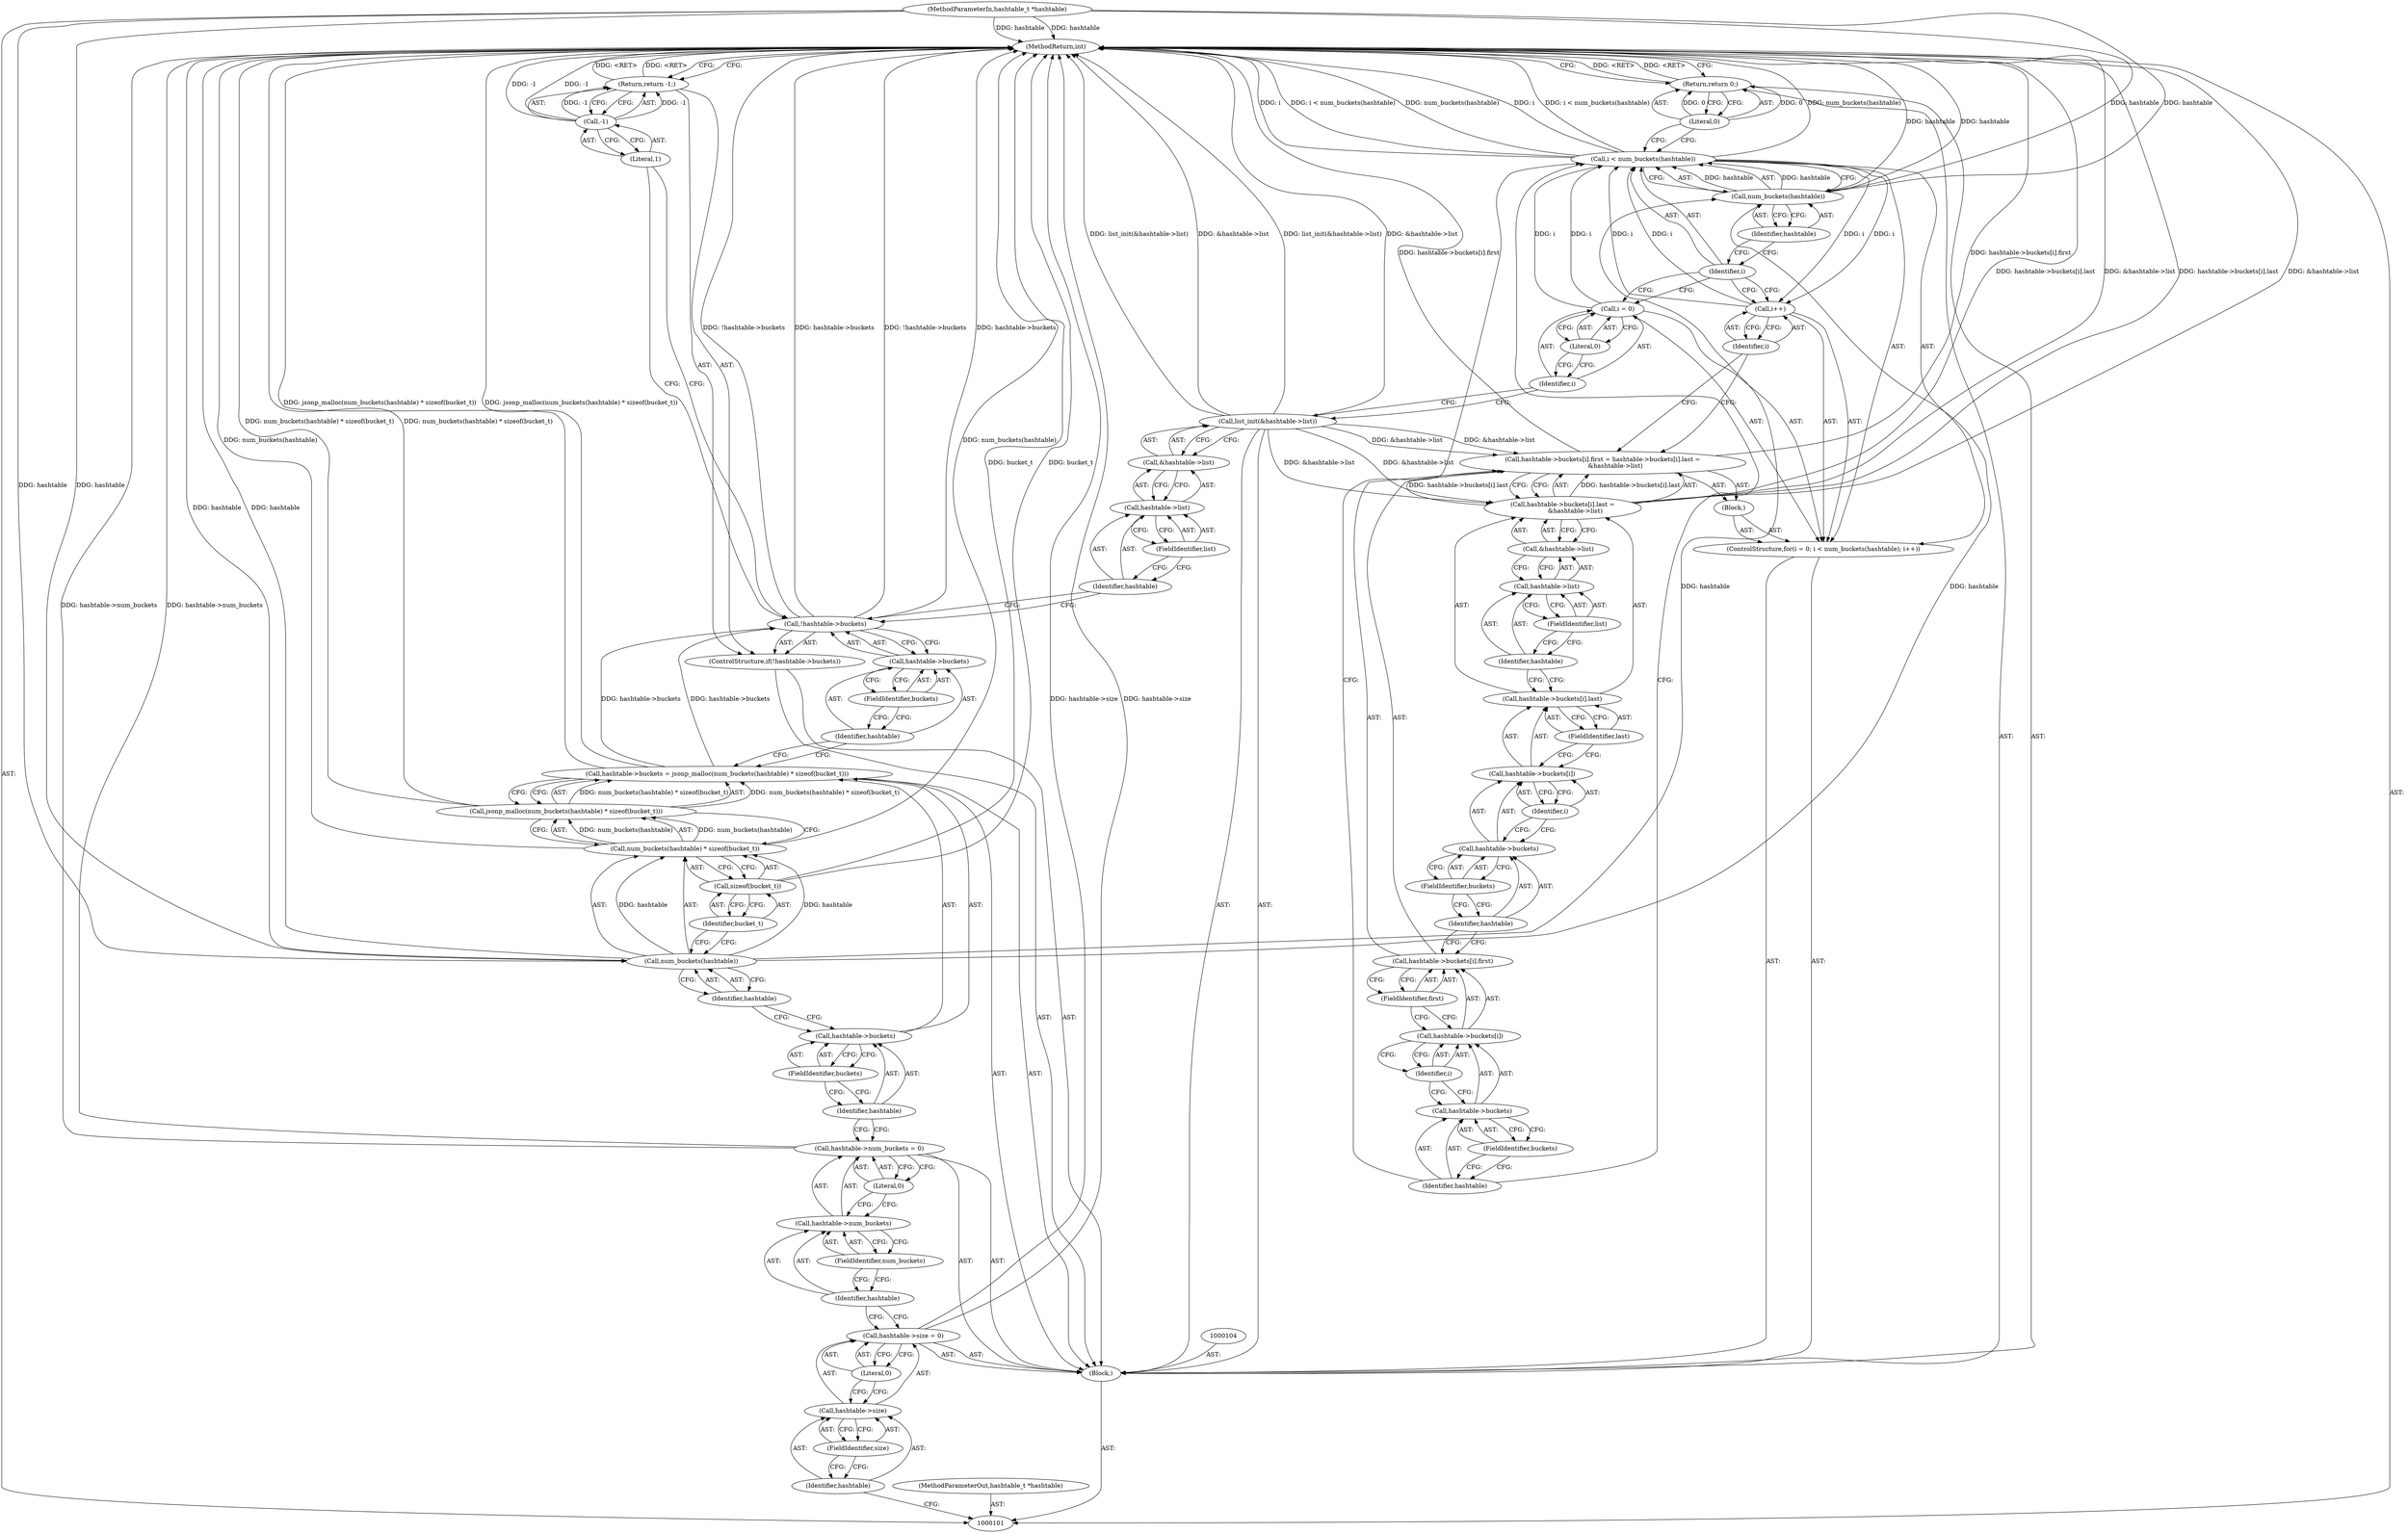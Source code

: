 digraph "1_jansson_8f80c2d83808150724d31793e6ade92749b1faa4_4" {
"1000171" [label="(MethodReturn,int)"];
"1000102" [label="(MethodParameterIn,hashtable_t *hashtable)"];
"1000240" [label="(MethodParameterOut,hashtable_t *hashtable)"];
"1000134" [label="(Call,&hashtable->list)"];
"1000135" [label="(Call,hashtable->list)"];
"1000136" [label="(Identifier,hashtable)"];
"1000137" [label="(FieldIdentifier,list)"];
"1000133" [label="(Call,list_init(&hashtable->list))"];
"1000141" [label="(Literal,0)"];
"1000142" [label="(Call,i < num_buckets(hashtable))"];
"1000143" [label="(Identifier,i)"];
"1000144" [label="(Call,num_buckets(hashtable))"];
"1000145" [label="(Identifier,hashtable)"];
"1000138" [label="(ControlStructure,for(i = 0; i < num_buckets(hashtable); i++))"];
"1000146" [label="(Call,i++)"];
"1000147" [label="(Identifier,i)"];
"1000139" [label="(Call,i = 0)"];
"1000140" [label="(Identifier,i)"];
"1000148" [label="(Block,)"];
"1000154" [label="(FieldIdentifier,buckets)"];
"1000155" [label="(Identifier,i)"];
"1000156" [label="(FieldIdentifier,first)"];
"1000157" [label="(Call,hashtable->buckets[i].last =\n             &hashtable->list)"];
"1000158" [label="(Call,hashtable->buckets[i].last)"];
"1000159" [label="(Call,hashtable->buckets[i])"];
"1000160" [label="(Call,hashtable->buckets)"];
"1000161" [label="(Identifier,hashtable)"];
"1000162" [label="(FieldIdentifier,buckets)"];
"1000163" [label="(Identifier,i)"];
"1000164" [label="(FieldIdentifier,last)"];
"1000149" [label="(Call,hashtable->buckets[i].first = hashtable->buckets[i].last =\n             &hashtable->list)"];
"1000150" [label="(Call,hashtable->buckets[i].first)"];
"1000151" [label="(Call,hashtable->buckets[i])"];
"1000152" [label="(Call,hashtable->buckets)"];
"1000153" [label="(Identifier,hashtable)"];
"1000165" [label="(Call,&hashtable->list)"];
"1000166" [label="(Call,hashtable->list)"];
"1000167" [label="(Identifier,hashtable)"];
"1000168" [label="(FieldIdentifier,list)"];
"1000170" [label="(Literal,0)"];
"1000169" [label="(Return,return 0;)"];
"1000103" [label="(Block,)"];
"1000108" [label="(FieldIdentifier,size)"];
"1000109" [label="(Literal,0)"];
"1000105" [label="(Call,hashtable->size = 0)"];
"1000106" [label="(Call,hashtable->size)"];
"1000107" [label="(Identifier,hashtable)"];
"1000113" [label="(FieldIdentifier,num_buckets)"];
"1000114" [label="(Literal,0)"];
"1000110" [label="(Call,hashtable->num_buckets = 0)"];
"1000111" [label="(Call,hashtable->num_buckets)"];
"1000112" [label="(Identifier,hashtable)"];
"1000118" [label="(FieldIdentifier,buckets)"];
"1000119" [label="(Call,jsonp_malloc(num_buckets(hashtable) * sizeof(bucket_t)))"];
"1000120" [label="(Call,num_buckets(hashtable) * sizeof(bucket_t))"];
"1000121" [label="(Call,num_buckets(hashtable))"];
"1000115" [label="(Call,hashtable->buckets = jsonp_malloc(num_buckets(hashtable) * sizeof(bucket_t)))"];
"1000116" [label="(Call,hashtable->buckets)"];
"1000117" [label="(Identifier,hashtable)"];
"1000122" [label="(Identifier,hashtable)"];
"1000123" [label="(Call,sizeof(bucket_t))"];
"1000124" [label="(Identifier,bucket_t)"];
"1000129" [label="(FieldIdentifier,buckets)"];
"1000125" [label="(ControlStructure,if(!hashtable->buckets))"];
"1000126" [label="(Call,!hashtable->buckets)"];
"1000127" [label="(Call,hashtable->buckets)"];
"1000128" [label="(Identifier,hashtable)"];
"1000131" [label="(Call,-1)"];
"1000132" [label="(Literal,1)"];
"1000130" [label="(Return,return -1;)"];
"1000171" -> "1000101"  [label="AST: "];
"1000171" -> "1000130"  [label="CFG: "];
"1000171" -> "1000169"  [label="CFG: "];
"1000169" -> "1000171"  [label="DDG: <RET>"];
"1000130" -> "1000171"  [label="DDG: <RET>"];
"1000126" -> "1000171"  [label="DDG: !hashtable->buckets"];
"1000126" -> "1000171"  [label="DDG: hashtable->buckets"];
"1000142" -> "1000171"  [label="DDG: i < num_buckets(hashtable)"];
"1000142" -> "1000171"  [label="DDG: num_buckets(hashtable)"];
"1000142" -> "1000171"  [label="DDG: i"];
"1000149" -> "1000171"  [label="DDG: hashtable->buckets[i].first"];
"1000115" -> "1000171"  [label="DDG: jsonp_malloc(num_buckets(hashtable) * sizeof(bucket_t))"];
"1000110" -> "1000171"  [label="DDG: hashtable->num_buckets"];
"1000105" -> "1000171"  [label="DDG: hashtable->size"];
"1000157" -> "1000171"  [label="DDG: hashtable->buckets[i].last"];
"1000157" -> "1000171"  [label="DDG: &hashtable->list"];
"1000133" -> "1000171"  [label="DDG: &hashtable->list"];
"1000133" -> "1000171"  [label="DDG: list_init(&hashtable->list)"];
"1000120" -> "1000171"  [label="DDG: num_buckets(hashtable)"];
"1000102" -> "1000171"  [label="DDG: hashtable"];
"1000119" -> "1000171"  [label="DDG: num_buckets(hashtable) * sizeof(bucket_t)"];
"1000121" -> "1000171"  [label="DDG: hashtable"];
"1000144" -> "1000171"  [label="DDG: hashtable"];
"1000131" -> "1000171"  [label="DDG: -1"];
"1000123" -> "1000171"  [label="DDG: bucket_t"];
"1000102" -> "1000101"  [label="AST: "];
"1000102" -> "1000171"  [label="DDG: hashtable"];
"1000102" -> "1000121"  [label="DDG: hashtable"];
"1000102" -> "1000144"  [label="DDG: hashtable"];
"1000240" -> "1000101"  [label="AST: "];
"1000134" -> "1000133"  [label="AST: "];
"1000134" -> "1000135"  [label="CFG: "];
"1000135" -> "1000134"  [label="AST: "];
"1000133" -> "1000134"  [label="CFG: "];
"1000135" -> "1000134"  [label="AST: "];
"1000135" -> "1000137"  [label="CFG: "];
"1000136" -> "1000135"  [label="AST: "];
"1000137" -> "1000135"  [label="AST: "];
"1000134" -> "1000135"  [label="CFG: "];
"1000136" -> "1000135"  [label="AST: "];
"1000136" -> "1000126"  [label="CFG: "];
"1000137" -> "1000136"  [label="CFG: "];
"1000137" -> "1000135"  [label="AST: "];
"1000137" -> "1000136"  [label="CFG: "];
"1000135" -> "1000137"  [label="CFG: "];
"1000133" -> "1000103"  [label="AST: "];
"1000133" -> "1000134"  [label="CFG: "];
"1000134" -> "1000133"  [label="AST: "];
"1000140" -> "1000133"  [label="CFG: "];
"1000133" -> "1000171"  [label="DDG: &hashtable->list"];
"1000133" -> "1000171"  [label="DDG: list_init(&hashtable->list)"];
"1000133" -> "1000149"  [label="DDG: &hashtable->list"];
"1000133" -> "1000157"  [label="DDG: &hashtable->list"];
"1000141" -> "1000139"  [label="AST: "];
"1000141" -> "1000140"  [label="CFG: "];
"1000139" -> "1000141"  [label="CFG: "];
"1000142" -> "1000138"  [label="AST: "];
"1000142" -> "1000144"  [label="CFG: "];
"1000143" -> "1000142"  [label="AST: "];
"1000144" -> "1000142"  [label="AST: "];
"1000153" -> "1000142"  [label="CFG: "];
"1000170" -> "1000142"  [label="CFG: "];
"1000142" -> "1000171"  [label="DDG: i < num_buckets(hashtable)"];
"1000142" -> "1000171"  [label="DDG: num_buckets(hashtable)"];
"1000142" -> "1000171"  [label="DDG: i"];
"1000139" -> "1000142"  [label="DDG: i"];
"1000146" -> "1000142"  [label="DDG: i"];
"1000144" -> "1000142"  [label="DDG: hashtable"];
"1000142" -> "1000146"  [label="DDG: i"];
"1000143" -> "1000142"  [label="AST: "];
"1000143" -> "1000139"  [label="CFG: "];
"1000143" -> "1000146"  [label="CFG: "];
"1000145" -> "1000143"  [label="CFG: "];
"1000144" -> "1000142"  [label="AST: "];
"1000144" -> "1000145"  [label="CFG: "];
"1000145" -> "1000144"  [label="AST: "];
"1000142" -> "1000144"  [label="CFG: "];
"1000144" -> "1000171"  [label="DDG: hashtable"];
"1000144" -> "1000142"  [label="DDG: hashtable"];
"1000121" -> "1000144"  [label="DDG: hashtable"];
"1000102" -> "1000144"  [label="DDG: hashtable"];
"1000145" -> "1000144"  [label="AST: "];
"1000145" -> "1000143"  [label="CFG: "];
"1000144" -> "1000145"  [label="CFG: "];
"1000138" -> "1000103"  [label="AST: "];
"1000139" -> "1000138"  [label="AST: "];
"1000142" -> "1000138"  [label="AST: "];
"1000146" -> "1000138"  [label="AST: "];
"1000148" -> "1000138"  [label="AST: "];
"1000146" -> "1000138"  [label="AST: "];
"1000146" -> "1000147"  [label="CFG: "];
"1000147" -> "1000146"  [label="AST: "];
"1000143" -> "1000146"  [label="CFG: "];
"1000146" -> "1000142"  [label="DDG: i"];
"1000142" -> "1000146"  [label="DDG: i"];
"1000147" -> "1000146"  [label="AST: "];
"1000147" -> "1000149"  [label="CFG: "];
"1000146" -> "1000147"  [label="CFG: "];
"1000139" -> "1000138"  [label="AST: "];
"1000139" -> "1000141"  [label="CFG: "];
"1000140" -> "1000139"  [label="AST: "];
"1000141" -> "1000139"  [label="AST: "];
"1000143" -> "1000139"  [label="CFG: "];
"1000139" -> "1000142"  [label="DDG: i"];
"1000140" -> "1000139"  [label="AST: "];
"1000140" -> "1000133"  [label="CFG: "];
"1000141" -> "1000140"  [label="CFG: "];
"1000148" -> "1000138"  [label="AST: "];
"1000149" -> "1000148"  [label="AST: "];
"1000154" -> "1000152"  [label="AST: "];
"1000154" -> "1000153"  [label="CFG: "];
"1000152" -> "1000154"  [label="CFG: "];
"1000155" -> "1000151"  [label="AST: "];
"1000155" -> "1000152"  [label="CFG: "];
"1000151" -> "1000155"  [label="CFG: "];
"1000156" -> "1000150"  [label="AST: "];
"1000156" -> "1000151"  [label="CFG: "];
"1000150" -> "1000156"  [label="CFG: "];
"1000157" -> "1000149"  [label="AST: "];
"1000157" -> "1000165"  [label="CFG: "];
"1000158" -> "1000157"  [label="AST: "];
"1000165" -> "1000157"  [label="AST: "];
"1000149" -> "1000157"  [label="CFG: "];
"1000157" -> "1000171"  [label="DDG: hashtable->buckets[i].last"];
"1000157" -> "1000171"  [label="DDG: &hashtable->list"];
"1000157" -> "1000149"  [label="DDG: hashtable->buckets[i].last"];
"1000133" -> "1000157"  [label="DDG: &hashtable->list"];
"1000158" -> "1000157"  [label="AST: "];
"1000158" -> "1000164"  [label="CFG: "];
"1000159" -> "1000158"  [label="AST: "];
"1000164" -> "1000158"  [label="AST: "];
"1000167" -> "1000158"  [label="CFG: "];
"1000159" -> "1000158"  [label="AST: "];
"1000159" -> "1000163"  [label="CFG: "];
"1000160" -> "1000159"  [label="AST: "];
"1000163" -> "1000159"  [label="AST: "];
"1000164" -> "1000159"  [label="CFG: "];
"1000160" -> "1000159"  [label="AST: "];
"1000160" -> "1000162"  [label="CFG: "];
"1000161" -> "1000160"  [label="AST: "];
"1000162" -> "1000160"  [label="AST: "];
"1000163" -> "1000160"  [label="CFG: "];
"1000161" -> "1000160"  [label="AST: "];
"1000161" -> "1000150"  [label="CFG: "];
"1000162" -> "1000161"  [label="CFG: "];
"1000162" -> "1000160"  [label="AST: "];
"1000162" -> "1000161"  [label="CFG: "];
"1000160" -> "1000162"  [label="CFG: "];
"1000163" -> "1000159"  [label="AST: "];
"1000163" -> "1000160"  [label="CFG: "];
"1000159" -> "1000163"  [label="CFG: "];
"1000164" -> "1000158"  [label="AST: "];
"1000164" -> "1000159"  [label="CFG: "];
"1000158" -> "1000164"  [label="CFG: "];
"1000149" -> "1000148"  [label="AST: "];
"1000149" -> "1000157"  [label="CFG: "];
"1000150" -> "1000149"  [label="AST: "];
"1000157" -> "1000149"  [label="AST: "];
"1000147" -> "1000149"  [label="CFG: "];
"1000149" -> "1000171"  [label="DDG: hashtable->buckets[i].first"];
"1000157" -> "1000149"  [label="DDG: hashtable->buckets[i].last"];
"1000133" -> "1000149"  [label="DDG: &hashtable->list"];
"1000150" -> "1000149"  [label="AST: "];
"1000150" -> "1000156"  [label="CFG: "];
"1000151" -> "1000150"  [label="AST: "];
"1000156" -> "1000150"  [label="AST: "];
"1000161" -> "1000150"  [label="CFG: "];
"1000151" -> "1000150"  [label="AST: "];
"1000151" -> "1000155"  [label="CFG: "];
"1000152" -> "1000151"  [label="AST: "];
"1000155" -> "1000151"  [label="AST: "];
"1000156" -> "1000151"  [label="CFG: "];
"1000152" -> "1000151"  [label="AST: "];
"1000152" -> "1000154"  [label="CFG: "];
"1000153" -> "1000152"  [label="AST: "];
"1000154" -> "1000152"  [label="AST: "];
"1000155" -> "1000152"  [label="CFG: "];
"1000153" -> "1000152"  [label="AST: "];
"1000153" -> "1000142"  [label="CFG: "];
"1000154" -> "1000153"  [label="CFG: "];
"1000165" -> "1000157"  [label="AST: "];
"1000165" -> "1000166"  [label="CFG: "];
"1000166" -> "1000165"  [label="AST: "];
"1000157" -> "1000165"  [label="CFG: "];
"1000166" -> "1000165"  [label="AST: "];
"1000166" -> "1000168"  [label="CFG: "];
"1000167" -> "1000166"  [label="AST: "];
"1000168" -> "1000166"  [label="AST: "];
"1000165" -> "1000166"  [label="CFG: "];
"1000167" -> "1000166"  [label="AST: "];
"1000167" -> "1000158"  [label="CFG: "];
"1000168" -> "1000167"  [label="CFG: "];
"1000168" -> "1000166"  [label="AST: "];
"1000168" -> "1000167"  [label="CFG: "];
"1000166" -> "1000168"  [label="CFG: "];
"1000170" -> "1000169"  [label="AST: "];
"1000170" -> "1000142"  [label="CFG: "];
"1000169" -> "1000170"  [label="CFG: "];
"1000170" -> "1000169"  [label="DDG: 0"];
"1000169" -> "1000103"  [label="AST: "];
"1000169" -> "1000170"  [label="CFG: "];
"1000170" -> "1000169"  [label="AST: "];
"1000171" -> "1000169"  [label="CFG: "];
"1000169" -> "1000171"  [label="DDG: <RET>"];
"1000170" -> "1000169"  [label="DDG: 0"];
"1000103" -> "1000101"  [label="AST: "];
"1000104" -> "1000103"  [label="AST: "];
"1000105" -> "1000103"  [label="AST: "];
"1000110" -> "1000103"  [label="AST: "];
"1000115" -> "1000103"  [label="AST: "];
"1000125" -> "1000103"  [label="AST: "];
"1000133" -> "1000103"  [label="AST: "];
"1000138" -> "1000103"  [label="AST: "];
"1000169" -> "1000103"  [label="AST: "];
"1000108" -> "1000106"  [label="AST: "];
"1000108" -> "1000107"  [label="CFG: "];
"1000106" -> "1000108"  [label="CFG: "];
"1000109" -> "1000105"  [label="AST: "];
"1000109" -> "1000106"  [label="CFG: "];
"1000105" -> "1000109"  [label="CFG: "];
"1000105" -> "1000103"  [label="AST: "];
"1000105" -> "1000109"  [label="CFG: "];
"1000106" -> "1000105"  [label="AST: "];
"1000109" -> "1000105"  [label="AST: "];
"1000112" -> "1000105"  [label="CFG: "];
"1000105" -> "1000171"  [label="DDG: hashtable->size"];
"1000106" -> "1000105"  [label="AST: "];
"1000106" -> "1000108"  [label="CFG: "];
"1000107" -> "1000106"  [label="AST: "];
"1000108" -> "1000106"  [label="AST: "];
"1000109" -> "1000106"  [label="CFG: "];
"1000107" -> "1000106"  [label="AST: "];
"1000107" -> "1000101"  [label="CFG: "];
"1000108" -> "1000107"  [label="CFG: "];
"1000113" -> "1000111"  [label="AST: "];
"1000113" -> "1000112"  [label="CFG: "];
"1000111" -> "1000113"  [label="CFG: "];
"1000114" -> "1000110"  [label="AST: "];
"1000114" -> "1000111"  [label="CFG: "];
"1000110" -> "1000114"  [label="CFG: "];
"1000110" -> "1000103"  [label="AST: "];
"1000110" -> "1000114"  [label="CFG: "];
"1000111" -> "1000110"  [label="AST: "];
"1000114" -> "1000110"  [label="AST: "];
"1000117" -> "1000110"  [label="CFG: "];
"1000110" -> "1000171"  [label="DDG: hashtable->num_buckets"];
"1000111" -> "1000110"  [label="AST: "];
"1000111" -> "1000113"  [label="CFG: "];
"1000112" -> "1000111"  [label="AST: "];
"1000113" -> "1000111"  [label="AST: "];
"1000114" -> "1000111"  [label="CFG: "];
"1000112" -> "1000111"  [label="AST: "];
"1000112" -> "1000105"  [label="CFG: "];
"1000113" -> "1000112"  [label="CFG: "];
"1000118" -> "1000116"  [label="AST: "];
"1000118" -> "1000117"  [label="CFG: "];
"1000116" -> "1000118"  [label="CFG: "];
"1000119" -> "1000115"  [label="AST: "];
"1000119" -> "1000120"  [label="CFG: "];
"1000120" -> "1000119"  [label="AST: "];
"1000115" -> "1000119"  [label="CFG: "];
"1000119" -> "1000171"  [label="DDG: num_buckets(hashtable) * sizeof(bucket_t)"];
"1000119" -> "1000115"  [label="DDG: num_buckets(hashtable) * sizeof(bucket_t)"];
"1000120" -> "1000119"  [label="DDG: num_buckets(hashtable)"];
"1000120" -> "1000119"  [label="AST: "];
"1000120" -> "1000123"  [label="CFG: "];
"1000121" -> "1000120"  [label="AST: "];
"1000123" -> "1000120"  [label="AST: "];
"1000119" -> "1000120"  [label="CFG: "];
"1000120" -> "1000171"  [label="DDG: num_buckets(hashtable)"];
"1000120" -> "1000119"  [label="DDG: num_buckets(hashtable)"];
"1000121" -> "1000120"  [label="DDG: hashtable"];
"1000121" -> "1000120"  [label="AST: "];
"1000121" -> "1000122"  [label="CFG: "];
"1000122" -> "1000121"  [label="AST: "];
"1000124" -> "1000121"  [label="CFG: "];
"1000121" -> "1000171"  [label="DDG: hashtable"];
"1000121" -> "1000120"  [label="DDG: hashtable"];
"1000102" -> "1000121"  [label="DDG: hashtable"];
"1000121" -> "1000144"  [label="DDG: hashtable"];
"1000115" -> "1000103"  [label="AST: "];
"1000115" -> "1000119"  [label="CFG: "];
"1000116" -> "1000115"  [label="AST: "];
"1000119" -> "1000115"  [label="AST: "];
"1000128" -> "1000115"  [label="CFG: "];
"1000115" -> "1000171"  [label="DDG: jsonp_malloc(num_buckets(hashtable) * sizeof(bucket_t))"];
"1000119" -> "1000115"  [label="DDG: num_buckets(hashtable) * sizeof(bucket_t)"];
"1000115" -> "1000126"  [label="DDG: hashtable->buckets"];
"1000116" -> "1000115"  [label="AST: "];
"1000116" -> "1000118"  [label="CFG: "];
"1000117" -> "1000116"  [label="AST: "];
"1000118" -> "1000116"  [label="AST: "];
"1000122" -> "1000116"  [label="CFG: "];
"1000117" -> "1000116"  [label="AST: "];
"1000117" -> "1000110"  [label="CFG: "];
"1000118" -> "1000117"  [label="CFG: "];
"1000122" -> "1000121"  [label="AST: "];
"1000122" -> "1000116"  [label="CFG: "];
"1000121" -> "1000122"  [label="CFG: "];
"1000123" -> "1000120"  [label="AST: "];
"1000123" -> "1000124"  [label="CFG: "];
"1000124" -> "1000123"  [label="AST: "];
"1000120" -> "1000123"  [label="CFG: "];
"1000123" -> "1000171"  [label="DDG: bucket_t"];
"1000124" -> "1000123"  [label="AST: "];
"1000124" -> "1000121"  [label="CFG: "];
"1000123" -> "1000124"  [label="CFG: "];
"1000129" -> "1000127"  [label="AST: "];
"1000129" -> "1000128"  [label="CFG: "];
"1000127" -> "1000129"  [label="CFG: "];
"1000125" -> "1000103"  [label="AST: "];
"1000126" -> "1000125"  [label="AST: "];
"1000130" -> "1000125"  [label="AST: "];
"1000126" -> "1000125"  [label="AST: "];
"1000126" -> "1000127"  [label="CFG: "];
"1000127" -> "1000126"  [label="AST: "];
"1000132" -> "1000126"  [label="CFG: "];
"1000136" -> "1000126"  [label="CFG: "];
"1000126" -> "1000171"  [label="DDG: !hashtable->buckets"];
"1000126" -> "1000171"  [label="DDG: hashtable->buckets"];
"1000115" -> "1000126"  [label="DDG: hashtable->buckets"];
"1000127" -> "1000126"  [label="AST: "];
"1000127" -> "1000129"  [label="CFG: "];
"1000128" -> "1000127"  [label="AST: "];
"1000129" -> "1000127"  [label="AST: "];
"1000126" -> "1000127"  [label="CFG: "];
"1000128" -> "1000127"  [label="AST: "];
"1000128" -> "1000115"  [label="CFG: "];
"1000129" -> "1000128"  [label="CFG: "];
"1000131" -> "1000130"  [label="AST: "];
"1000131" -> "1000132"  [label="CFG: "];
"1000132" -> "1000131"  [label="AST: "];
"1000130" -> "1000131"  [label="CFG: "];
"1000131" -> "1000171"  [label="DDG: -1"];
"1000131" -> "1000130"  [label="DDG: -1"];
"1000132" -> "1000131"  [label="AST: "];
"1000132" -> "1000126"  [label="CFG: "];
"1000131" -> "1000132"  [label="CFG: "];
"1000130" -> "1000125"  [label="AST: "];
"1000130" -> "1000131"  [label="CFG: "];
"1000131" -> "1000130"  [label="AST: "];
"1000171" -> "1000130"  [label="CFG: "];
"1000130" -> "1000171"  [label="DDG: <RET>"];
"1000131" -> "1000130"  [label="DDG: -1"];
}
